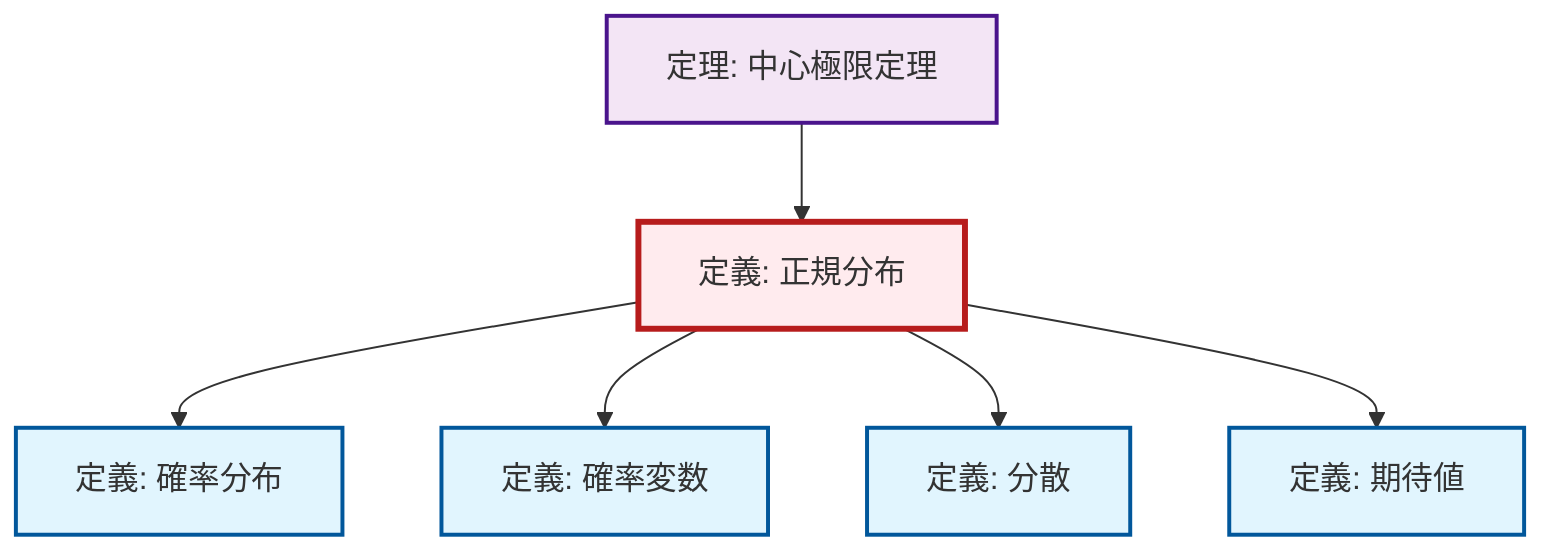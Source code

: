 graph TD
    classDef definition fill:#e1f5fe,stroke:#01579b,stroke-width:2px
    classDef theorem fill:#f3e5f5,stroke:#4a148c,stroke-width:2px
    classDef axiom fill:#fff3e0,stroke:#e65100,stroke-width:2px
    classDef example fill:#e8f5e9,stroke:#1b5e20,stroke-width:2px
    classDef current fill:#ffebee,stroke:#b71c1c,stroke-width:3px
    def-probability-distribution["定義: 確率分布"]:::definition
    def-variance["定義: 分散"]:::definition
    def-normal-distribution["定義: 正規分布"]:::definition
    def-expectation["定義: 期待値"]:::definition
    def-random-variable["定義: 確率変数"]:::definition
    thm-central-limit["定理: 中心極限定理"]:::theorem
    def-normal-distribution --> def-probability-distribution
    def-normal-distribution --> def-random-variable
    def-normal-distribution --> def-variance
    thm-central-limit --> def-normal-distribution
    def-normal-distribution --> def-expectation
    class def-normal-distribution current